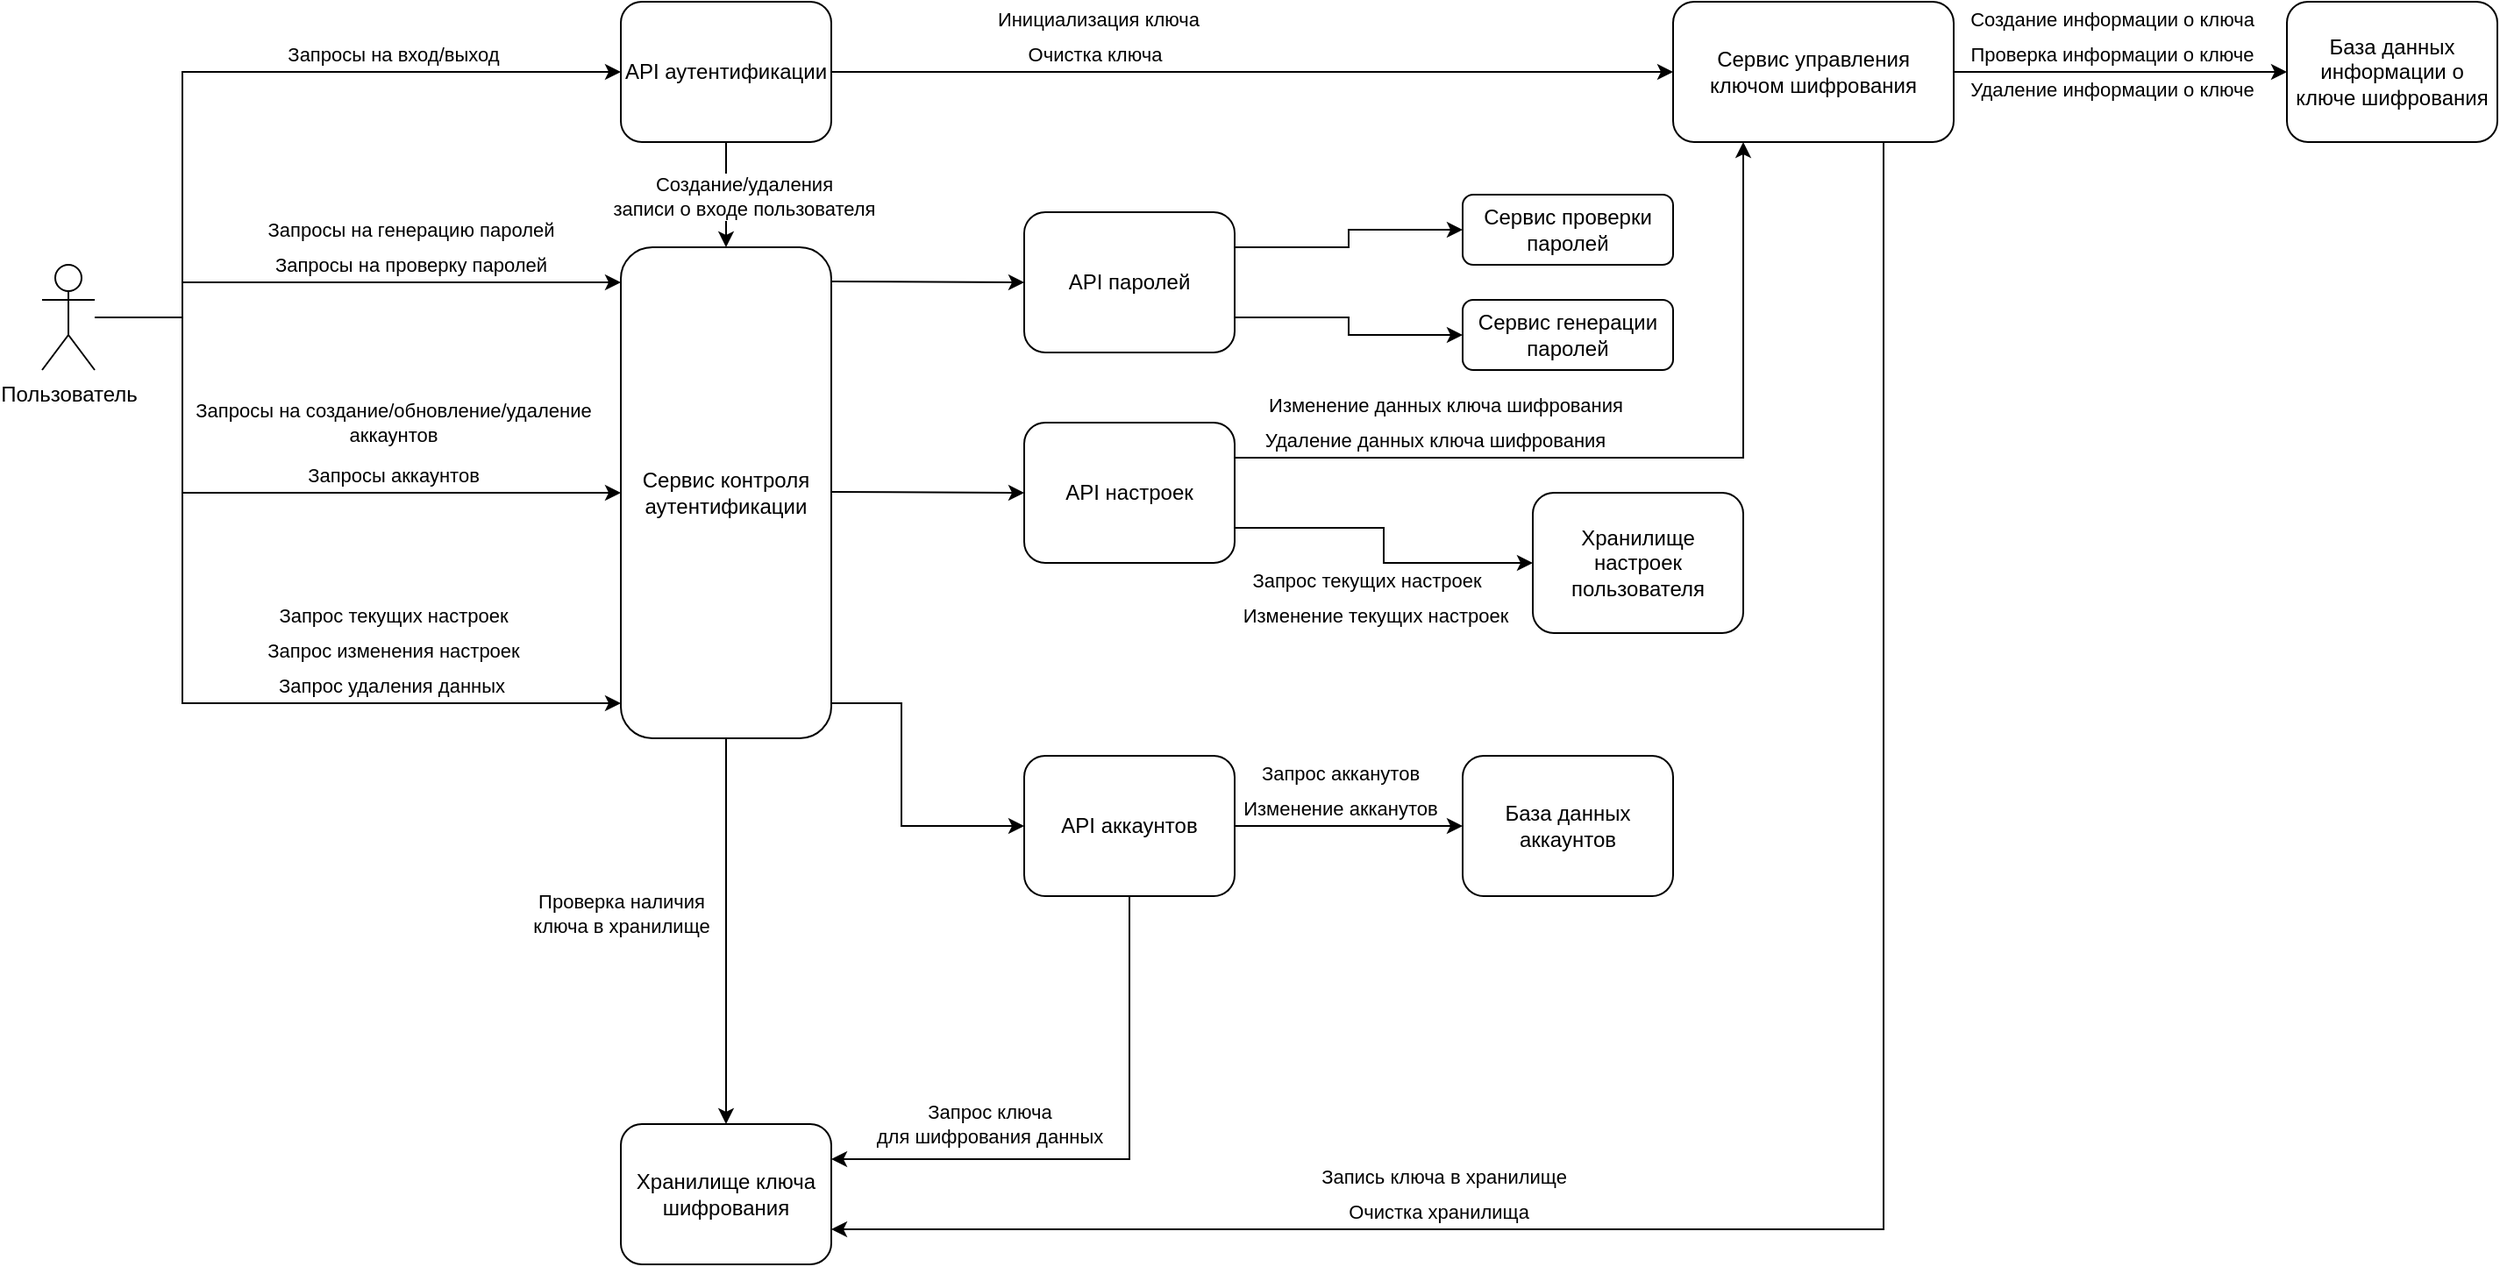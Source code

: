 <mxfile version="26.1.0">
  <diagram name="arch" id="J78E8eufhWirmUFbYUQI">
    <mxGraphModel dx="1969" dy="875" grid="1" gridSize="10" guides="1" tooltips="1" connect="1" arrows="1" fold="1" page="1" pageScale="1" pageWidth="1169" pageHeight="827" math="0" shadow="0">
      <root>
        <mxCell id="0" />
        <mxCell id="1" parent="0" />
        <mxCell id="pxdAQ7xzwQVSPEIf0oHG-18" style="edgeStyle=orthogonalEdgeStyle;rounded=0;orthogonalLoop=1;jettySize=auto;html=1;entryX=0;entryY=0.5;entryDx=0;entryDy=0;" edge="1" parent="1" source="pxdAQ7xzwQVSPEIf0oHG-1">
          <mxGeometry relative="1" as="geometry">
            <mxPoint x="370" y="60" as="targetPoint" />
            <Array as="points">
              <mxPoint x="120" y="200" />
              <mxPoint x="120" y="60" />
            </Array>
          </mxGeometry>
        </mxCell>
        <mxCell id="pxdAQ7xzwQVSPEIf0oHG-22" value="Запросы на вход/выход" style="edgeLabel;html=1;align=center;verticalAlign=middle;resizable=0;points=[];" vertex="1" connectable="0" parent="pxdAQ7xzwQVSPEIf0oHG-18">
          <mxGeometry x="0.173" y="3" relative="1" as="geometry">
            <mxPoint x="52" y="-7" as="offset" />
          </mxGeometry>
        </mxCell>
        <mxCell id="pxdAQ7xzwQVSPEIf0oHG-19" style="edgeStyle=orthogonalEdgeStyle;rounded=0;orthogonalLoop=1;jettySize=auto;html=1;entryX=0;entryY=0.5;entryDx=0;entryDy=0;" edge="1" parent="1" source="pxdAQ7xzwQVSPEIf0oHG-1">
          <mxGeometry relative="1" as="geometry">
            <mxPoint x="370" y="180" as="targetPoint" />
            <Array as="points">
              <mxPoint x="120" y="200" />
              <mxPoint x="120" y="180" />
            </Array>
          </mxGeometry>
        </mxCell>
        <mxCell id="pxdAQ7xzwQVSPEIf0oHG-23" value="Запросы на генерацию паролей" style="edgeLabel;html=1;align=center;verticalAlign=middle;resizable=0;points=[];" vertex="1" connectable="0" parent="pxdAQ7xzwQVSPEIf0oHG-19">
          <mxGeometry x="-0.013" relative="1" as="geometry">
            <mxPoint x="42" y="-30" as="offset" />
          </mxGeometry>
        </mxCell>
        <mxCell id="pxdAQ7xzwQVSPEIf0oHG-24" value="Запросы на проверку паролей" style="edgeLabel;html=1;align=center;verticalAlign=middle;resizable=0;points=[];" vertex="1" connectable="0" parent="pxdAQ7xzwQVSPEIf0oHG-19">
          <mxGeometry x="-0.019" y="-2" relative="1" as="geometry">
            <mxPoint x="43" y="-12" as="offset" />
          </mxGeometry>
        </mxCell>
        <mxCell id="pxdAQ7xzwQVSPEIf0oHG-20" style="edgeStyle=orthogonalEdgeStyle;rounded=0;orthogonalLoop=1;jettySize=auto;html=1;entryX=0;entryY=0.5;entryDx=0;entryDy=0;" edge="1" parent="1" source="pxdAQ7xzwQVSPEIf0oHG-1">
          <mxGeometry relative="1" as="geometry">
            <mxPoint x="370" y="300" as="targetPoint" />
            <Array as="points">
              <mxPoint x="120" y="200" />
              <mxPoint x="120" y="300" />
            </Array>
          </mxGeometry>
        </mxCell>
        <mxCell id="pxdAQ7xzwQVSPEIf0oHG-29" value="Запросы на создание/обновление/удаление&lt;div&gt;аккаунтов&lt;/div&gt;" style="edgeLabel;html=1;align=center;verticalAlign=middle;resizable=0;points=[];" vertex="1" connectable="0" parent="pxdAQ7xzwQVSPEIf0oHG-20">
          <mxGeometry x="0.13" y="4" relative="1" as="geometry">
            <mxPoint x="44" y="-36" as="offset" />
          </mxGeometry>
        </mxCell>
        <mxCell id="pxdAQ7xzwQVSPEIf0oHG-30" value="Запросы аккаунтов" style="edgeLabel;html=1;align=center;verticalAlign=middle;resizable=0;points=[];" vertex="1" connectable="0" parent="pxdAQ7xzwQVSPEIf0oHG-20">
          <mxGeometry x="0.185" y="4" relative="1" as="geometry">
            <mxPoint x="33" y="-6" as="offset" />
          </mxGeometry>
        </mxCell>
        <mxCell id="pxdAQ7xzwQVSPEIf0oHG-21" style="edgeStyle=orthogonalEdgeStyle;rounded=0;orthogonalLoop=1;jettySize=auto;html=1;entryX=0;entryY=0.5;entryDx=0;entryDy=0;" edge="1" parent="1" source="pxdAQ7xzwQVSPEIf0oHG-1">
          <mxGeometry relative="1" as="geometry">
            <mxPoint x="370" y="420" as="targetPoint" />
            <Array as="points">
              <mxPoint x="120" y="200" />
              <mxPoint x="120" y="420" />
            </Array>
          </mxGeometry>
        </mxCell>
        <mxCell id="pxdAQ7xzwQVSPEIf0oHG-31" value="Запрос текущих настроек" style="edgeLabel;html=1;align=center;verticalAlign=middle;resizable=0;points=[];" vertex="1" connectable="0" parent="pxdAQ7xzwQVSPEIf0oHG-21">
          <mxGeometry x="0.331" y="-1" relative="1" as="geometry">
            <mxPoint x="44" y="-51" as="offset" />
          </mxGeometry>
        </mxCell>
        <mxCell id="pxdAQ7xzwQVSPEIf0oHG-32" value="Запрос изменения настроек" style="edgeLabel;html=1;align=center;verticalAlign=middle;resizable=0;points=[];" vertex="1" connectable="0" parent="pxdAQ7xzwQVSPEIf0oHG-21">
          <mxGeometry x="0.296" y="2" relative="1" as="geometry">
            <mxPoint x="53" y="-28" as="offset" />
          </mxGeometry>
        </mxCell>
        <mxCell id="pxdAQ7xzwQVSPEIf0oHG-33" value="Запрос удаления данных" style="edgeLabel;html=1;align=center;verticalAlign=middle;resizable=0;points=[];" vertex="1" connectable="0" parent="pxdAQ7xzwQVSPEIf0oHG-21">
          <mxGeometry x="0.496" y="2" relative="1" as="geometry">
            <mxPoint y="-8" as="offset" />
          </mxGeometry>
        </mxCell>
        <mxCell id="pxdAQ7xzwQVSPEIf0oHG-1" value="Пользователь" style="shape=umlActor;verticalLabelPosition=bottom;verticalAlign=top;html=1;outlineConnect=0;" vertex="1" parent="1">
          <mxGeometry x="40" y="170" width="30" height="60" as="geometry" />
        </mxCell>
        <mxCell id="pxdAQ7xzwQVSPEIf0oHG-63" style="edgeStyle=orthogonalEdgeStyle;rounded=0;orthogonalLoop=1;jettySize=auto;html=1;exitX=0.75;exitY=1;exitDx=0;exitDy=0;entryX=1;entryY=0.75;entryDx=0;entryDy=0;" edge="1" parent="1" source="pxdAQ7xzwQVSPEIf0oHG-12" target="pxdAQ7xzwQVSPEIf0oHG-14">
          <mxGeometry relative="1" as="geometry" />
        </mxCell>
        <mxCell id="pxdAQ7xzwQVSPEIf0oHG-64" value="Запись ключа в хранилище" style="edgeLabel;html=1;align=center;verticalAlign=middle;resizable=0;points=[];" vertex="1" connectable="0" parent="pxdAQ7xzwQVSPEIf0oHG-63">
          <mxGeometry x="0.428" y="2" relative="1" as="geometry">
            <mxPoint y="-32" as="offset" />
          </mxGeometry>
        </mxCell>
        <mxCell id="pxdAQ7xzwQVSPEIf0oHG-65" value="Очистка хранилища" style="edgeLabel;html=1;align=center;verticalAlign=middle;resizable=0;points=[];" vertex="1" connectable="0" parent="pxdAQ7xzwQVSPEIf0oHG-63">
          <mxGeometry x="0.415" y="-1" relative="1" as="geometry">
            <mxPoint x="-11" y="-9" as="offset" />
          </mxGeometry>
        </mxCell>
        <mxCell id="pxdAQ7xzwQVSPEIf0oHG-85" style="edgeStyle=orthogonalEdgeStyle;rounded=0;orthogonalLoop=1;jettySize=auto;html=1;exitX=1;exitY=0.5;exitDx=0;exitDy=0;entryX=0;entryY=0.5;entryDx=0;entryDy=0;" edge="1" parent="1" source="pxdAQ7xzwQVSPEIf0oHG-12" target="pxdAQ7xzwQVSPEIf0oHG-16">
          <mxGeometry relative="1" as="geometry" />
        </mxCell>
        <mxCell id="pxdAQ7xzwQVSPEIf0oHG-86" value="Создание информации о ключа" style="edgeLabel;html=1;align=center;verticalAlign=middle;resizable=0;points=[];" vertex="1" connectable="0" parent="pxdAQ7xzwQVSPEIf0oHG-85">
          <mxGeometry x="-0.179" y="-3" relative="1" as="geometry">
            <mxPoint x="12" y="-33" as="offset" />
          </mxGeometry>
        </mxCell>
        <mxCell id="pxdAQ7xzwQVSPEIf0oHG-87" value="Проверка информации о ключе" style="edgeLabel;html=1;align=center;verticalAlign=middle;resizable=0;points=[];" vertex="1" connectable="0" parent="pxdAQ7xzwQVSPEIf0oHG-85">
          <mxGeometry x="-0.326" y="2" relative="1" as="geometry">
            <mxPoint x="26" y="-8" as="offset" />
          </mxGeometry>
        </mxCell>
        <mxCell id="pxdAQ7xzwQVSPEIf0oHG-88" value="Удаление информации о ключе" style="edgeLabel;html=1;align=center;verticalAlign=middle;resizable=0;points=[];" vertex="1" connectable="0" parent="pxdAQ7xzwQVSPEIf0oHG-85">
          <mxGeometry x="-0.232" y="-2" relative="1" as="geometry">
            <mxPoint x="17" y="8" as="offset" />
          </mxGeometry>
        </mxCell>
        <mxCell id="pxdAQ7xzwQVSPEIf0oHG-12" value="Сервис управления&lt;div&gt;ключом шифрования&lt;/div&gt;" style="rounded=1;whiteSpace=wrap;html=1;" vertex="1" parent="1">
          <mxGeometry x="970" y="20" width="160" height="80" as="geometry" />
        </mxCell>
        <mxCell id="pxdAQ7xzwQVSPEIf0oHG-61" style="edgeStyle=orthogonalEdgeStyle;rounded=0;orthogonalLoop=1;jettySize=auto;html=1;exitX=0.5;exitY=1;exitDx=0;exitDy=0;entryX=0.5;entryY=0;entryDx=0;entryDy=0;" edge="1" parent="1" source="pxdAQ7xzwQVSPEIf0oHG-13" target="pxdAQ7xzwQVSPEIf0oHG-14">
          <mxGeometry relative="1" as="geometry" />
        </mxCell>
        <mxCell id="pxdAQ7xzwQVSPEIf0oHG-62" value="Проверка наличия&lt;div&gt;ключа в хранилище&lt;/div&gt;" style="edgeLabel;html=1;align=center;verticalAlign=middle;resizable=0;points=[];" vertex="1" connectable="0" parent="pxdAQ7xzwQVSPEIf0oHG-61">
          <mxGeometry x="-0.409" y="1" relative="1" as="geometry">
            <mxPoint x="-61" y="35" as="offset" />
          </mxGeometry>
        </mxCell>
        <mxCell id="pxdAQ7xzwQVSPEIf0oHG-13" value="Сервис контроля аутентификации" style="rounded=1;whiteSpace=wrap;html=1;" vertex="1" parent="1">
          <mxGeometry x="370" y="160" width="120" height="280" as="geometry" />
        </mxCell>
        <mxCell id="pxdAQ7xzwQVSPEIf0oHG-14" value="Хранилище ключа шифрования" style="rounded=1;whiteSpace=wrap;html=1;" vertex="1" parent="1">
          <mxGeometry x="370" y="660" width="120" height="80" as="geometry" />
        </mxCell>
        <mxCell id="pxdAQ7xzwQVSPEIf0oHG-16" value="База данных информации о ключе шифрования" style="rounded=1;whiteSpace=wrap;html=1;" vertex="1" parent="1">
          <mxGeometry x="1320" y="20" width="120" height="80" as="geometry" />
        </mxCell>
        <mxCell id="pxdAQ7xzwQVSPEIf0oHG-59" style="edgeStyle=orthogonalEdgeStyle;rounded=0;orthogonalLoop=1;jettySize=auto;html=1;exitX=1;exitY=0.25;exitDx=0;exitDy=0;entryX=0;entryY=0.5;entryDx=0;entryDy=0;" edge="1" parent="1" source="pxdAQ7xzwQVSPEIf0oHG-25" target="pxdAQ7xzwQVSPEIf0oHG-57">
          <mxGeometry relative="1" as="geometry" />
        </mxCell>
        <mxCell id="pxdAQ7xzwQVSPEIf0oHG-60" style="edgeStyle=orthogonalEdgeStyle;rounded=0;orthogonalLoop=1;jettySize=auto;html=1;exitX=1;exitY=0.75;exitDx=0;exitDy=0;entryX=0;entryY=0.5;entryDx=0;entryDy=0;" edge="1" parent="1" source="pxdAQ7xzwQVSPEIf0oHG-25" target="pxdAQ7xzwQVSPEIf0oHG-58">
          <mxGeometry relative="1" as="geometry" />
        </mxCell>
        <mxCell id="pxdAQ7xzwQVSPEIf0oHG-25" value="API паролей" style="rounded=1;whiteSpace=wrap;html=1;" vertex="1" parent="1">
          <mxGeometry x="600" y="140" width="120" height="80" as="geometry" />
        </mxCell>
        <mxCell id="pxdAQ7xzwQVSPEIf0oHG-47" style="edgeStyle=orthogonalEdgeStyle;rounded=0;orthogonalLoop=1;jettySize=auto;html=1;exitX=1;exitY=0.25;exitDx=0;exitDy=0;entryX=0.25;entryY=1;entryDx=0;entryDy=0;" edge="1" parent="1" source="pxdAQ7xzwQVSPEIf0oHG-71" target="pxdAQ7xzwQVSPEIf0oHG-12">
          <mxGeometry relative="1" as="geometry">
            <mxPoint x="720" y="420" as="sourcePoint" />
          </mxGeometry>
        </mxCell>
        <mxCell id="pxdAQ7xzwQVSPEIf0oHG-48" value="Изменение данных ключа шифрования" style="edgeLabel;html=1;align=center;verticalAlign=middle;resizable=0;points=[];" vertex="1" connectable="0" parent="pxdAQ7xzwQVSPEIf0oHG-47">
          <mxGeometry x="-0.827" y="2" relative="1" as="geometry">
            <mxPoint x="79" y="-28" as="offset" />
          </mxGeometry>
        </mxCell>
        <mxCell id="pxdAQ7xzwQVSPEIf0oHG-49" value="Удаление данных ключа шифрования" style="edgeLabel;html=1;align=center;verticalAlign=middle;resizable=0;points=[];" vertex="1" connectable="0" parent="pxdAQ7xzwQVSPEIf0oHG-47">
          <mxGeometry x="-0.57" y="2" relative="1" as="geometry">
            <mxPoint x="13" y="-8" as="offset" />
          </mxGeometry>
        </mxCell>
        <mxCell id="pxdAQ7xzwQVSPEIf0oHG-51" style="edgeStyle=orthogonalEdgeStyle;rounded=0;orthogonalLoop=1;jettySize=auto;html=1;exitX=1;exitY=0.75;exitDx=0;exitDy=0;entryX=0;entryY=0.5;entryDx=0;entryDy=0;" edge="1" parent="1" source="pxdAQ7xzwQVSPEIf0oHG-71" target="pxdAQ7xzwQVSPEIf0oHG-72">
          <mxGeometry relative="1" as="geometry">
            <mxPoint x="660" y="460" as="sourcePoint" />
            <mxPoint x="660" y="550" as="targetPoint" />
          </mxGeometry>
        </mxCell>
        <mxCell id="pxdAQ7xzwQVSPEIf0oHG-52" value="Запрос текущих настроек" style="edgeLabel;html=1;align=center;verticalAlign=middle;resizable=0;points=[];" vertex="1" connectable="0" parent="pxdAQ7xzwQVSPEIf0oHG-51">
          <mxGeometry x="-0.244" relative="1" as="geometry">
            <mxPoint x="3" y="30" as="offset" />
          </mxGeometry>
        </mxCell>
        <mxCell id="pxdAQ7xzwQVSPEIf0oHG-53" value="Изменение текущих настроек" style="edgeLabel;html=1;align=center;verticalAlign=middle;resizable=0;points=[];" vertex="1" connectable="0" parent="pxdAQ7xzwQVSPEIf0oHG-51">
          <mxGeometry x="0.311" relative="1" as="geometry">
            <mxPoint x="-25" y="30" as="offset" />
          </mxGeometry>
        </mxCell>
        <mxCell id="pxdAQ7xzwQVSPEIf0oHG-34" style="edgeStyle=orthogonalEdgeStyle;rounded=0;orthogonalLoop=1;jettySize=auto;html=1;exitX=1;exitY=0.5;exitDx=0;exitDy=0;entryX=0;entryY=0.5;entryDx=0;entryDy=0;" edge="1" parent="1" source="pxdAQ7xzwQVSPEIf0oHG-28" target="pxdAQ7xzwQVSPEIf0oHG-12">
          <mxGeometry relative="1" as="geometry" />
        </mxCell>
        <mxCell id="pxdAQ7xzwQVSPEIf0oHG-36" value="Инициализация ключа" style="edgeLabel;html=1;align=center;verticalAlign=middle;resizable=0;points=[];" vertex="1" connectable="0" parent="pxdAQ7xzwQVSPEIf0oHG-34">
          <mxGeometry x="-0.55" y="4" relative="1" as="geometry">
            <mxPoint x="44" y="-26" as="offset" />
          </mxGeometry>
        </mxCell>
        <mxCell id="pxdAQ7xzwQVSPEIf0oHG-91" value="Очистка ключа" style="edgeLabel;html=1;align=center;verticalAlign=middle;resizable=0;points=[];" vertex="1" connectable="0" parent="pxdAQ7xzwQVSPEIf0oHG-34">
          <mxGeometry x="-0.501" relative="1" as="geometry">
            <mxPoint x="30" y="-10" as="offset" />
          </mxGeometry>
        </mxCell>
        <mxCell id="pxdAQ7xzwQVSPEIf0oHG-92" style="edgeStyle=orthogonalEdgeStyle;rounded=0;orthogonalLoop=1;jettySize=auto;html=1;exitX=0.5;exitY=1;exitDx=0;exitDy=0;entryX=0.5;entryY=0;entryDx=0;entryDy=0;" edge="1" parent="1" source="pxdAQ7xzwQVSPEIf0oHG-28" target="pxdAQ7xzwQVSPEIf0oHG-13">
          <mxGeometry relative="1" as="geometry" />
        </mxCell>
        <mxCell id="pxdAQ7xzwQVSPEIf0oHG-93" value="Создание/удаления&lt;div&gt;записи о входе пользователя&lt;/div&gt;" style="edgeLabel;html=1;align=center;verticalAlign=middle;resizable=0;points=[];" vertex="1" connectable="0" parent="pxdAQ7xzwQVSPEIf0oHG-92">
          <mxGeometry x="-0.441" y="-4" relative="1" as="geometry">
            <mxPoint x="14" y="14" as="offset" />
          </mxGeometry>
        </mxCell>
        <mxCell id="pxdAQ7xzwQVSPEIf0oHG-28" value="API аутентификации" style="rounded=1;whiteSpace=wrap;html=1;" vertex="1" parent="1">
          <mxGeometry x="370" y="20" width="120" height="80" as="geometry" />
        </mxCell>
        <mxCell id="pxdAQ7xzwQVSPEIf0oHG-44" value="" style="endArrow=classic;html=1;rounded=0;entryX=0;entryY=0.5;entryDx=0;entryDy=0;" edge="1" parent="1" target="pxdAQ7xzwQVSPEIf0oHG-25">
          <mxGeometry width="50" height="50" relative="1" as="geometry">
            <mxPoint x="490" y="179.5" as="sourcePoint" />
            <mxPoint x="560" y="179.5" as="targetPoint" />
          </mxGeometry>
        </mxCell>
        <mxCell id="pxdAQ7xzwQVSPEIf0oHG-45" value="" style="endArrow=classic;html=1;rounded=0;entryX=0;entryY=0.5;entryDx=0;entryDy=0;" edge="1" parent="1">
          <mxGeometry width="50" height="50" relative="1" as="geometry">
            <mxPoint x="490" y="299.5" as="sourcePoint" />
            <mxPoint x="600" y="300" as="targetPoint" />
          </mxGeometry>
        </mxCell>
        <mxCell id="pxdAQ7xzwQVSPEIf0oHG-57" value="Сервис проверки паролей" style="rounded=1;whiteSpace=wrap;html=1;" vertex="1" parent="1">
          <mxGeometry x="850" y="130" width="120" height="40" as="geometry" />
        </mxCell>
        <mxCell id="pxdAQ7xzwQVSPEIf0oHG-58" value="Сервис генерации паролей" style="rounded=1;whiteSpace=wrap;html=1;" vertex="1" parent="1">
          <mxGeometry x="850" y="190" width="120" height="40" as="geometry" />
        </mxCell>
        <mxCell id="pxdAQ7xzwQVSPEIf0oHG-67" style="edgeStyle=orthogonalEdgeStyle;rounded=0;orthogonalLoop=1;jettySize=auto;html=1;exitX=1;exitY=0.5;exitDx=0;exitDy=0;entryX=0;entryY=0.5;entryDx=0;entryDy=0;" edge="1" parent="1" source="pxdAQ7xzwQVSPEIf0oHG-70">
          <mxGeometry relative="1" as="geometry">
            <mxPoint x="1560" y="370" as="targetPoint" />
          </mxGeometry>
        </mxCell>
        <mxCell id="pxdAQ7xzwQVSPEIf0oHG-71" value="API настроек" style="rounded=1;whiteSpace=wrap;html=1;" vertex="1" parent="1">
          <mxGeometry x="600" y="260" width="120" height="80" as="geometry" />
        </mxCell>
        <mxCell id="pxdAQ7xzwQVSPEIf0oHG-72" value="Хранилище настроек пользователя" style="rounded=1;whiteSpace=wrap;html=1;" vertex="1" parent="1">
          <mxGeometry x="890" y="300" width="120" height="80" as="geometry" />
        </mxCell>
        <mxCell id="pxdAQ7xzwQVSPEIf0oHG-73" value="База данных аккаунтов" style="rounded=1;whiteSpace=wrap;html=1;" vertex="1" parent="1">
          <mxGeometry x="850" y="450" width="120" height="80" as="geometry" />
        </mxCell>
        <mxCell id="pxdAQ7xzwQVSPEIf0oHG-74" value="Запрос акканутов" style="edgeLabel;html=1;align=center;verticalAlign=middle;resizable=0;points=[];" vertex="1" connectable="0" parent="1">
          <mxGeometry x="780" y="460" as="geometry" />
        </mxCell>
        <mxCell id="pxdAQ7xzwQVSPEIf0oHG-75" value="Изменение акканутов" style="edgeLabel;html=1;align=center;verticalAlign=middle;resizable=0;points=[];" vertex="1" connectable="0" parent="1">
          <mxGeometry x="780" y="480" as="geometry" />
        </mxCell>
        <mxCell id="pxdAQ7xzwQVSPEIf0oHG-77" style="edgeStyle=orthogonalEdgeStyle;rounded=0;orthogonalLoop=1;jettySize=auto;html=1;entryX=0;entryY=0.5;entryDx=0;entryDy=0;" edge="1" parent="1" source="pxdAQ7xzwQVSPEIf0oHG-76" target="pxdAQ7xzwQVSPEIf0oHG-73">
          <mxGeometry relative="1" as="geometry" />
        </mxCell>
        <mxCell id="pxdAQ7xzwQVSPEIf0oHG-89" style="edgeStyle=orthogonalEdgeStyle;rounded=0;orthogonalLoop=1;jettySize=auto;html=1;exitX=0.5;exitY=1;exitDx=0;exitDy=0;entryX=1;entryY=0.25;entryDx=0;entryDy=0;" edge="1" parent="1" source="pxdAQ7xzwQVSPEIf0oHG-76" target="pxdAQ7xzwQVSPEIf0oHG-14">
          <mxGeometry relative="1" as="geometry" />
        </mxCell>
        <mxCell id="pxdAQ7xzwQVSPEIf0oHG-90" value="Запрос ключа&lt;div&gt;для шифрования данных&lt;/div&gt;" style="edgeLabel;html=1;align=center;verticalAlign=middle;resizable=0;points=[];" vertex="1" connectable="0" parent="pxdAQ7xzwQVSPEIf0oHG-89">
          <mxGeometry x="0.681" y="-2" relative="1" as="geometry">
            <mxPoint x="39" y="-18" as="offset" />
          </mxGeometry>
        </mxCell>
        <mxCell id="pxdAQ7xzwQVSPEIf0oHG-76" value="API аккаунтов" style="rounded=1;whiteSpace=wrap;html=1;" vertex="1" parent="1">
          <mxGeometry x="600" y="450" width="120" height="80" as="geometry" />
        </mxCell>
        <mxCell id="pxdAQ7xzwQVSPEIf0oHG-84" value="" style="endArrow=classic;html=1;rounded=0;entryX=0;entryY=0.5;entryDx=0;entryDy=0;" edge="1" parent="1" target="pxdAQ7xzwQVSPEIf0oHG-76">
          <mxGeometry width="50" height="50" relative="1" as="geometry">
            <mxPoint x="490" y="420" as="sourcePoint" />
            <mxPoint x="600" y="420.5" as="targetPoint" />
            <Array as="points">
              <mxPoint x="530" y="420" />
              <mxPoint x="530" y="490" />
            </Array>
          </mxGeometry>
        </mxCell>
      </root>
    </mxGraphModel>
  </diagram>
</mxfile>
